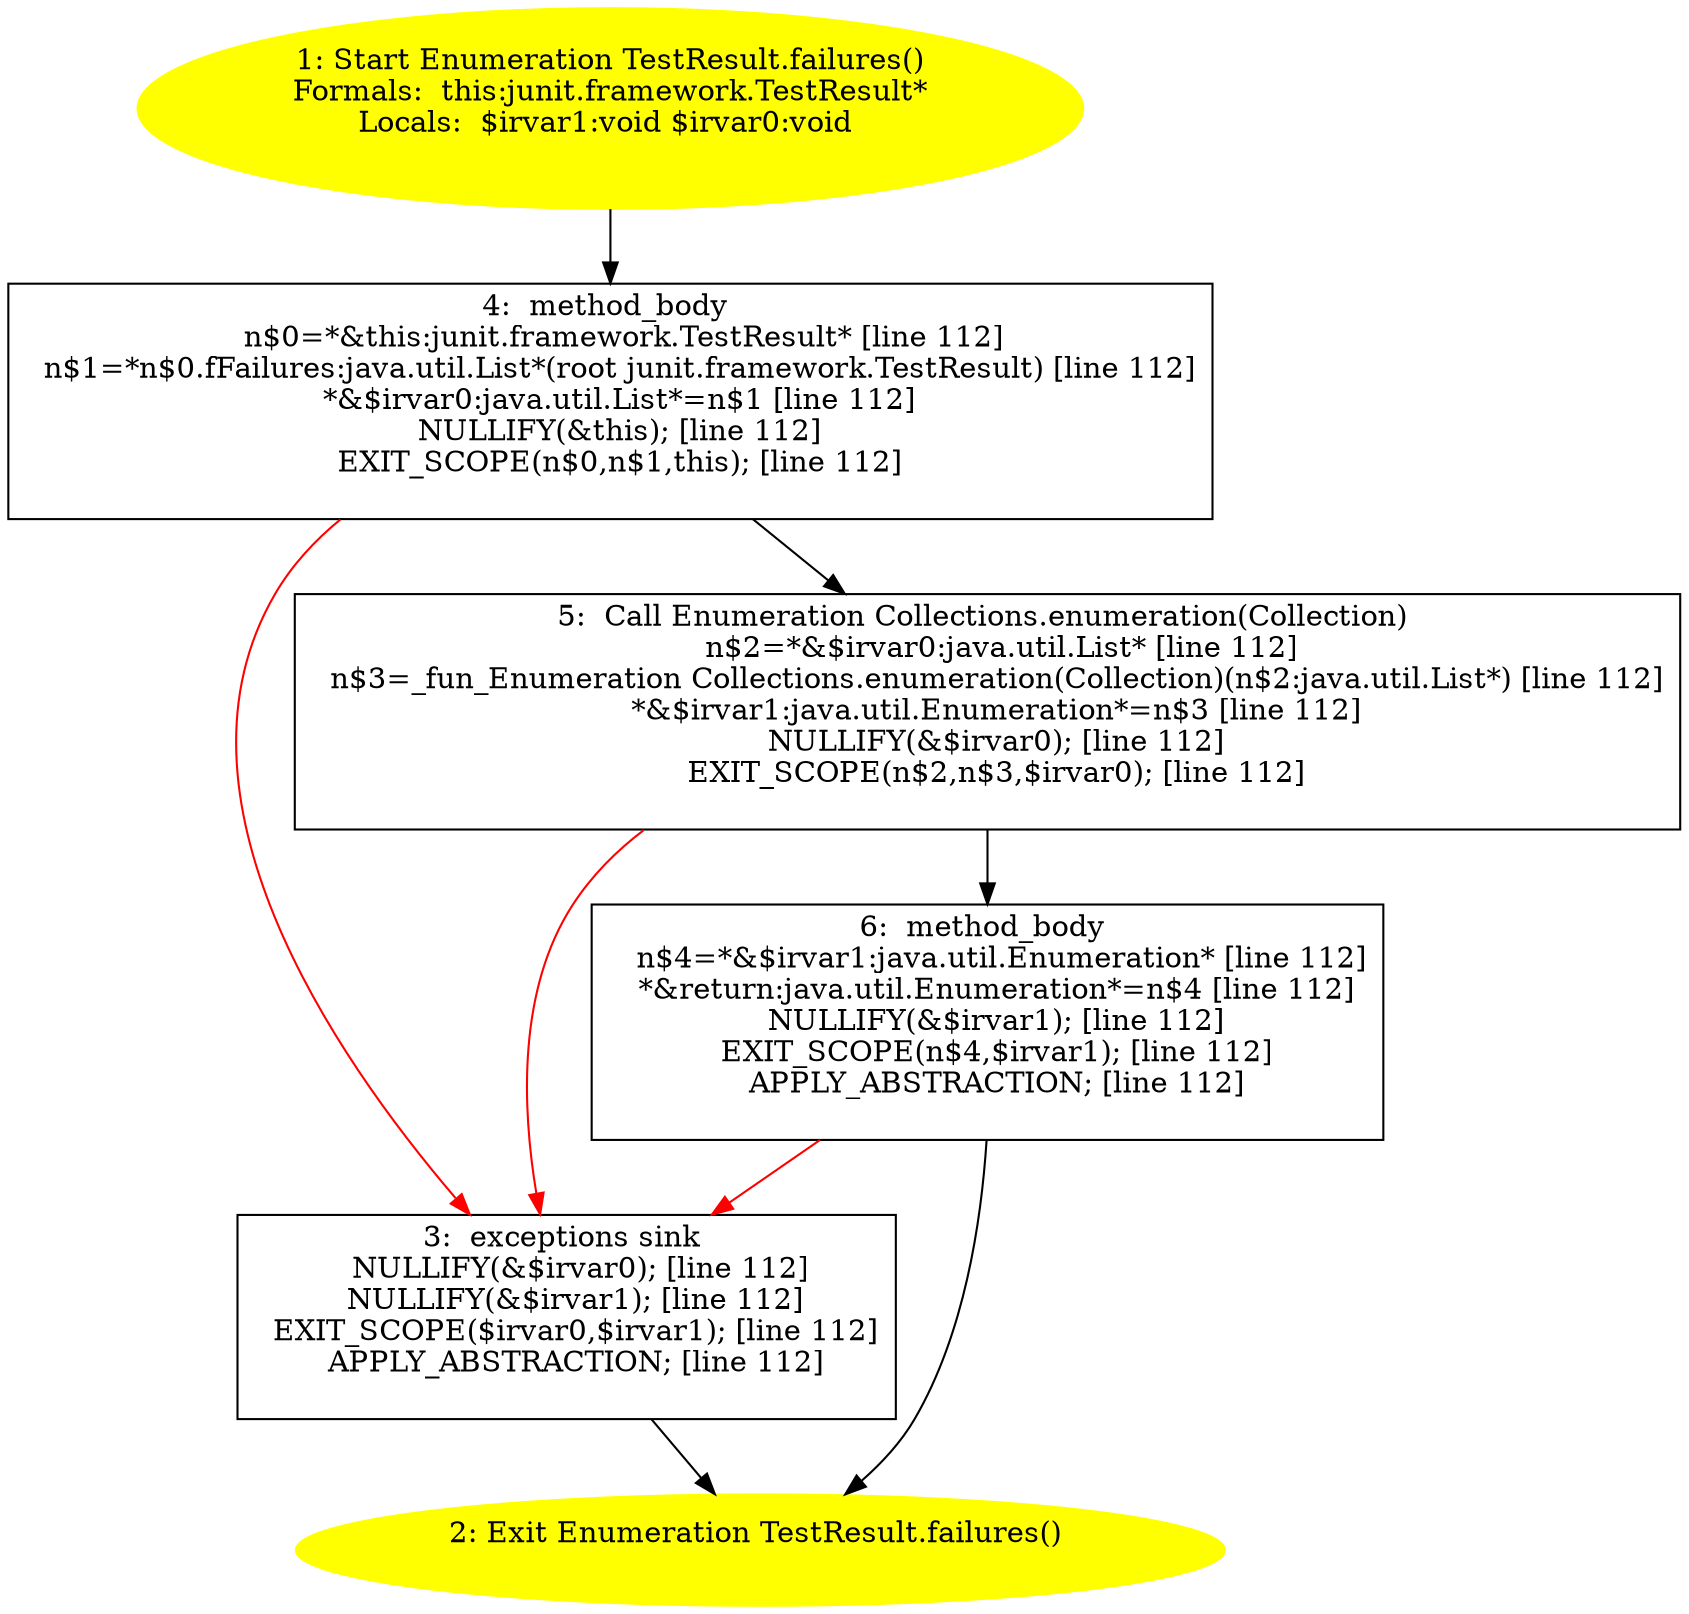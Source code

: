 /* @generated */
digraph cfg {
"junit.framework.TestResult.failures():java.util.Enumeration.7788864dce53a6e2a8e1d13fde3686e4_1" [label="1: Start Enumeration TestResult.failures()\nFormals:  this:junit.framework.TestResult*\nLocals:  $irvar1:void $irvar0:void \n  " color=yellow style=filled]
	

	 "junit.framework.TestResult.failures():java.util.Enumeration.7788864dce53a6e2a8e1d13fde3686e4_1" -> "junit.framework.TestResult.failures():java.util.Enumeration.7788864dce53a6e2a8e1d13fde3686e4_4" ;
"junit.framework.TestResult.failures():java.util.Enumeration.7788864dce53a6e2a8e1d13fde3686e4_2" [label="2: Exit Enumeration TestResult.failures() \n  " color=yellow style=filled]
	

"junit.framework.TestResult.failures():java.util.Enumeration.7788864dce53a6e2a8e1d13fde3686e4_3" [label="3:  exceptions sink \n   NULLIFY(&$irvar0); [line 112]\n  NULLIFY(&$irvar1); [line 112]\n  EXIT_SCOPE($irvar0,$irvar1); [line 112]\n  APPLY_ABSTRACTION; [line 112]\n " shape="box"]
	

	 "junit.framework.TestResult.failures():java.util.Enumeration.7788864dce53a6e2a8e1d13fde3686e4_3" -> "junit.framework.TestResult.failures():java.util.Enumeration.7788864dce53a6e2a8e1d13fde3686e4_2" ;
"junit.framework.TestResult.failures():java.util.Enumeration.7788864dce53a6e2a8e1d13fde3686e4_4" [label="4:  method_body \n   n$0=*&this:junit.framework.TestResult* [line 112]\n  n$1=*n$0.fFailures:java.util.List*(root junit.framework.TestResult) [line 112]\n  *&$irvar0:java.util.List*=n$1 [line 112]\n  NULLIFY(&this); [line 112]\n  EXIT_SCOPE(n$0,n$1,this); [line 112]\n " shape="box"]
	

	 "junit.framework.TestResult.failures():java.util.Enumeration.7788864dce53a6e2a8e1d13fde3686e4_4" -> "junit.framework.TestResult.failures():java.util.Enumeration.7788864dce53a6e2a8e1d13fde3686e4_5" ;
	 "junit.framework.TestResult.failures():java.util.Enumeration.7788864dce53a6e2a8e1d13fde3686e4_4" -> "junit.framework.TestResult.failures():java.util.Enumeration.7788864dce53a6e2a8e1d13fde3686e4_3" [color="red" ];
"junit.framework.TestResult.failures():java.util.Enumeration.7788864dce53a6e2a8e1d13fde3686e4_5" [label="5:  Call Enumeration Collections.enumeration(Collection) \n   n$2=*&$irvar0:java.util.List* [line 112]\n  n$3=_fun_Enumeration Collections.enumeration(Collection)(n$2:java.util.List*) [line 112]\n  *&$irvar1:java.util.Enumeration*=n$3 [line 112]\n  NULLIFY(&$irvar0); [line 112]\n  EXIT_SCOPE(n$2,n$3,$irvar0); [line 112]\n " shape="box"]
	

	 "junit.framework.TestResult.failures():java.util.Enumeration.7788864dce53a6e2a8e1d13fde3686e4_5" -> "junit.framework.TestResult.failures():java.util.Enumeration.7788864dce53a6e2a8e1d13fde3686e4_6" ;
	 "junit.framework.TestResult.failures():java.util.Enumeration.7788864dce53a6e2a8e1d13fde3686e4_5" -> "junit.framework.TestResult.failures():java.util.Enumeration.7788864dce53a6e2a8e1d13fde3686e4_3" [color="red" ];
"junit.framework.TestResult.failures():java.util.Enumeration.7788864dce53a6e2a8e1d13fde3686e4_6" [label="6:  method_body \n   n$4=*&$irvar1:java.util.Enumeration* [line 112]\n  *&return:java.util.Enumeration*=n$4 [line 112]\n  NULLIFY(&$irvar1); [line 112]\n  EXIT_SCOPE(n$4,$irvar1); [line 112]\n  APPLY_ABSTRACTION; [line 112]\n " shape="box"]
	

	 "junit.framework.TestResult.failures():java.util.Enumeration.7788864dce53a6e2a8e1d13fde3686e4_6" -> "junit.framework.TestResult.failures():java.util.Enumeration.7788864dce53a6e2a8e1d13fde3686e4_2" ;
	 "junit.framework.TestResult.failures():java.util.Enumeration.7788864dce53a6e2a8e1d13fde3686e4_6" -> "junit.framework.TestResult.failures():java.util.Enumeration.7788864dce53a6e2a8e1d13fde3686e4_3" [color="red" ];
}
